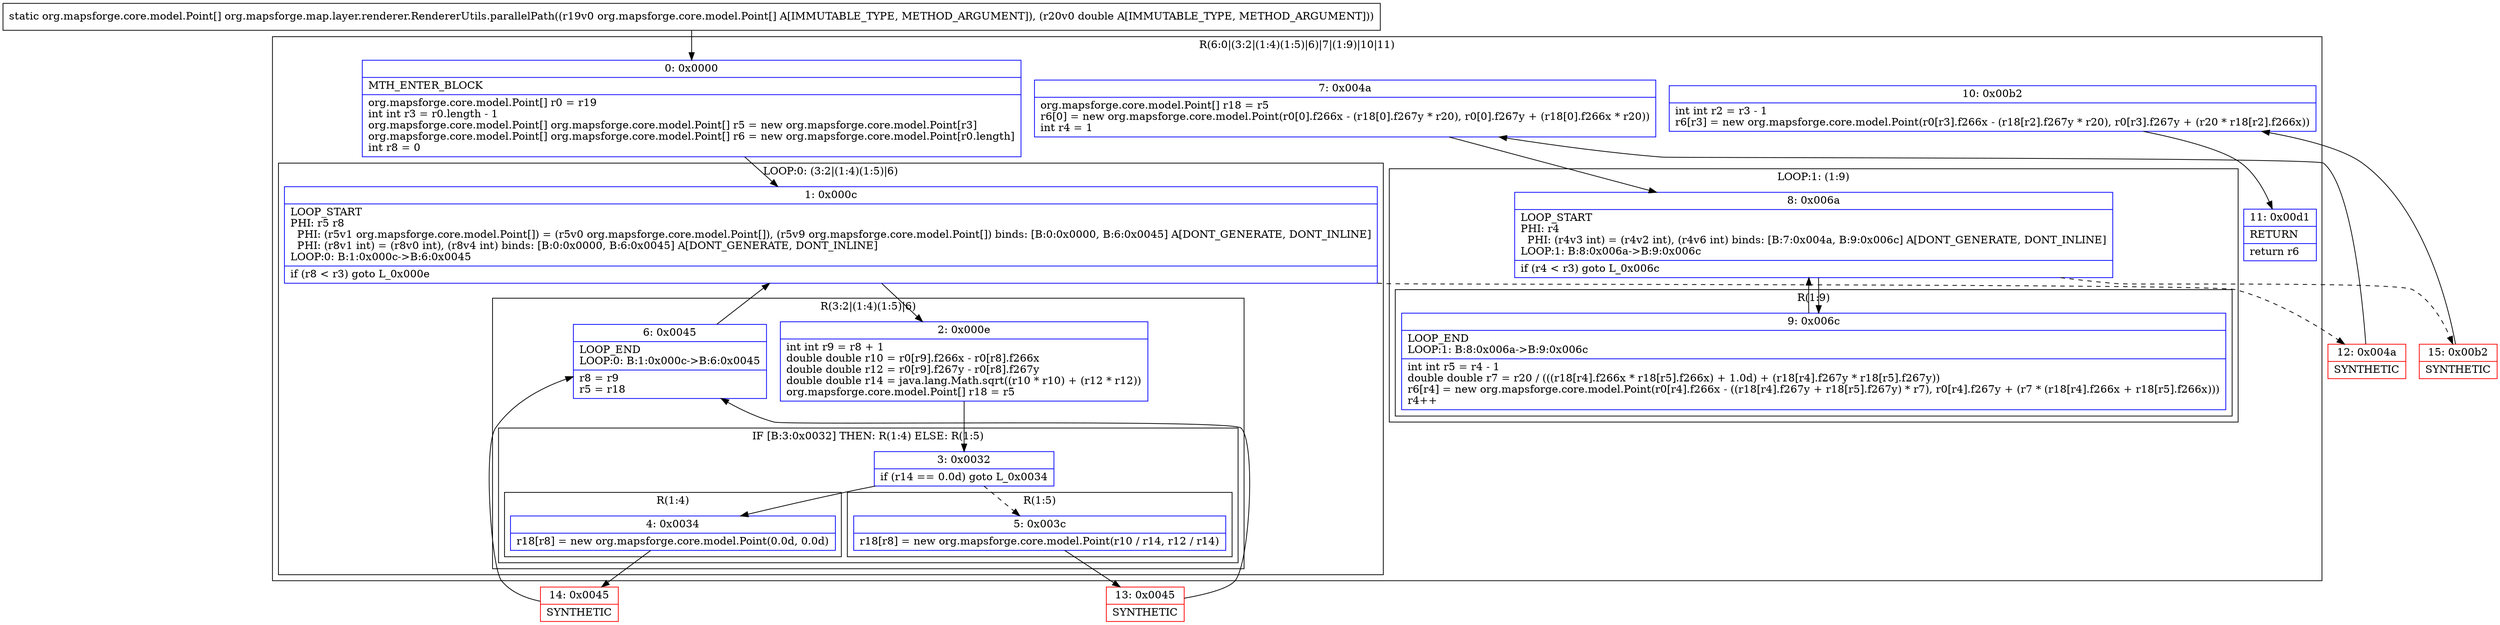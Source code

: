 digraph "CFG fororg.mapsforge.map.layer.renderer.RendererUtils.parallelPath([Lorg\/mapsforge\/core\/model\/Point;D)[Lorg\/mapsforge\/core\/model\/Point;" {
subgraph cluster_Region_137931671 {
label = "R(6:0|(3:2|(1:4)(1:5)|6)|7|(1:9)|10|11)";
node [shape=record,color=blue];
Node_0 [shape=record,label="{0\:\ 0x0000|MTH_ENTER_BLOCK\l|org.mapsforge.core.model.Point[] r0 = r19\lint int r3 = r0.length \- 1\lorg.mapsforge.core.model.Point[] org.mapsforge.core.model.Point[] r5 = new org.mapsforge.core.model.Point[r3]\lorg.mapsforge.core.model.Point[] org.mapsforge.core.model.Point[] r6 = new org.mapsforge.core.model.Point[r0.length]\lint r8 = 0\l}"];
subgraph cluster_LoopRegion_1094678054 {
label = "LOOP:0: (3:2|(1:4)(1:5)|6)";
node [shape=record,color=blue];
Node_1 [shape=record,label="{1\:\ 0x000c|LOOP_START\lPHI: r5 r8 \l  PHI: (r5v1 org.mapsforge.core.model.Point[]) = (r5v0 org.mapsforge.core.model.Point[]), (r5v9 org.mapsforge.core.model.Point[]) binds: [B:0:0x0000, B:6:0x0045] A[DONT_GENERATE, DONT_INLINE]\l  PHI: (r8v1 int) = (r8v0 int), (r8v4 int) binds: [B:0:0x0000, B:6:0x0045] A[DONT_GENERATE, DONT_INLINE]\lLOOP:0: B:1:0x000c\-\>B:6:0x0045\l|if (r8 \< r3) goto L_0x000e\l}"];
subgraph cluster_Region_701856395 {
label = "R(3:2|(1:4)(1:5)|6)";
node [shape=record,color=blue];
Node_2 [shape=record,label="{2\:\ 0x000e|int int r9 = r8 + 1\ldouble double r10 = r0[r9].f266x \- r0[r8].f266x\ldouble double r12 = r0[r9].f267y \- r0[r8].f267y\ldouble double r14 = java.lang.Math.sqrt((r10 * r10) + (r12 * r12))\lorg.mapsforge.core.model.Point[] r18 = r5\l}"];
subgraph cluster_IfRegion_1928033387 {
label = "IF [B:3:0x0032] THEN: R(1:4) ELSE: R(1:5)";
node [shape=record,color=blue];
Node_3 [shape=record,label="{3\:\ 0x0032|if (r14 == 0.0d) goto L_0x0034\l}"];
subgraph cluster_Region_236268462 {
label = "R(1:4)";
node [shape=record,color=blue];
Node_4 [shape=record,label="{4\:\ 0x0034|r18[r8] = new org.mapsforge.core.model.Point(0.0d, 0.0d)\l}"];
}
subgraph cluster_Region_1222620432 {
label = "R(1:5)";
node [shape=record,color=blue];
Node_5 [shape=record,label="{5\:\ 0x003c|r18[r8] = new org.mapsforge.core.model.Point(r10 \/ r14, r12 \/ r14)\l}"];
}
}
Node_6 [shape=record,label="{6\:\ 0x0045|LOOP_END\lLOOP:0: B:1:0x000c\-\>B:6:0x0045\l|r8 = r9\lr5 = r18\l}"];
}
}
Node_7 [shape=record,label="{7\:\ 0x004a|org.mapsforge.core.model.Point[] r18 = r5\lr6[0] = new org.mapsforge.core.model.Point(r0[0].f266x \- (r18[0].f267y * r20), r0[0].f267y + (r18[0].f266x * r20))\lint r4 = 1\l}"];
subgraph cluster_LoopRegion_202770821 {
label = "LOOP:1: (1:9)";
node [shape=record,color=blue];
Node_8 [shape=record,label="{8\:\ 0x006a|LOOP_START\lPHI: r4 \l  PHI: (r4v3 int) = (r4v2 int), (r4v6 int) binds: [B:7:0x004a, B:9:0x006c] A[DONT_GENERATE, DONT_INLINE]\lLOOP:1: B:8:0x006a\-\>B:9:0x006c\l|if (r4 \< r3) goto L_0x006c\l}"];
subgraph cluster_Region_2111269743 {
label = "R(1:9)";
node [shape=record,color=blue];
Node_9 [shape=record,label="{9\:\ 0x006c|LOOP_END\lLOOP:1: B:8:0x006a\-\>B:9:0x006c\l|int int r5 = r4 \- 1\ldouble double r7 = r20 \/ (((r18[r4].f266x * r18[r5].f266x) + 1.0d) + (r18[r4].f267y * r18[r5].f267y))\lr6[r4] = new org.mapsforge.core.model.Point(r0[r4].f266x \- ((r18[r4].f267y + r18[r5].f267y) * r7), r0[r4].f267y + (r7 * (r18[r4].f266x + r18[r5].f266x)))\lr4++\l}"];
}
}
Node_10 [shape=record,label="{10\:\ 0x00b2|int int r2 = r3 \- 1\lr6[r3] = new org.mapsforge.core.model.Point(r0[r3].f266x \- (r18[r2].f267y * r20), r0[r3].f267y + (r20 * r18[r2].f266x))\l}"];
Node_11 [shape=record,label="{11\:\ 0x00d1|RETURN\l|return r6\l}"];
}
Node_12 [shape=record,color=red,label="{12\:\ 0x004a|SYNTHETIC\l}"];
Node_13 [shape=record,color=red,label="{13\:\ 0x0045|SYNTHETIC\l}"];
Node_14 [shape=record,color=red,label="{14\:\ 0x0045|SYNTHETIC\l}"];
Node_15 [shape=record,color=red,label="{15\:\ 0x00b2|SYNTHETIC\l}"];
MethodNode[shape=record,label="{static org.mapsforge.core.model.Point[] org.mapsforge.map.layer.renderer.RendererUtils.parallelPath((r19v0 org.mapsforge.core.model.Point[] A[IMMUTABLE_TYPE, METHOD_ARGUMENT]), (r20v0 double A[IMMUTABLE_TYPE, METHOD_ARGUMENT])) }"];
MethodNode -> Node_0;
Node_0 -> Node_1;
Node_1 -> Node_2;
Node_1 -> Node_12[style=dashed];
Node_2 -> Node_3;
Node_3 -> Node_4;
Node_3 -> Node_5[style=dashed];
Node_4 -> Node_14;
Node_5 -> Node_13;
Node_6 -> Node_1;
Node_7 -> Node_8;
Node_8 -> Node_9;
Node_8 -> Node_15[style=dashed];
Node_9 -> Node_8;
Node_10 -> Node_11;
Node_12 -> Node_7;
Node_13 -> Node_6;
Node_14 -> Node_6;
Node_15 -> Node_10;
}

